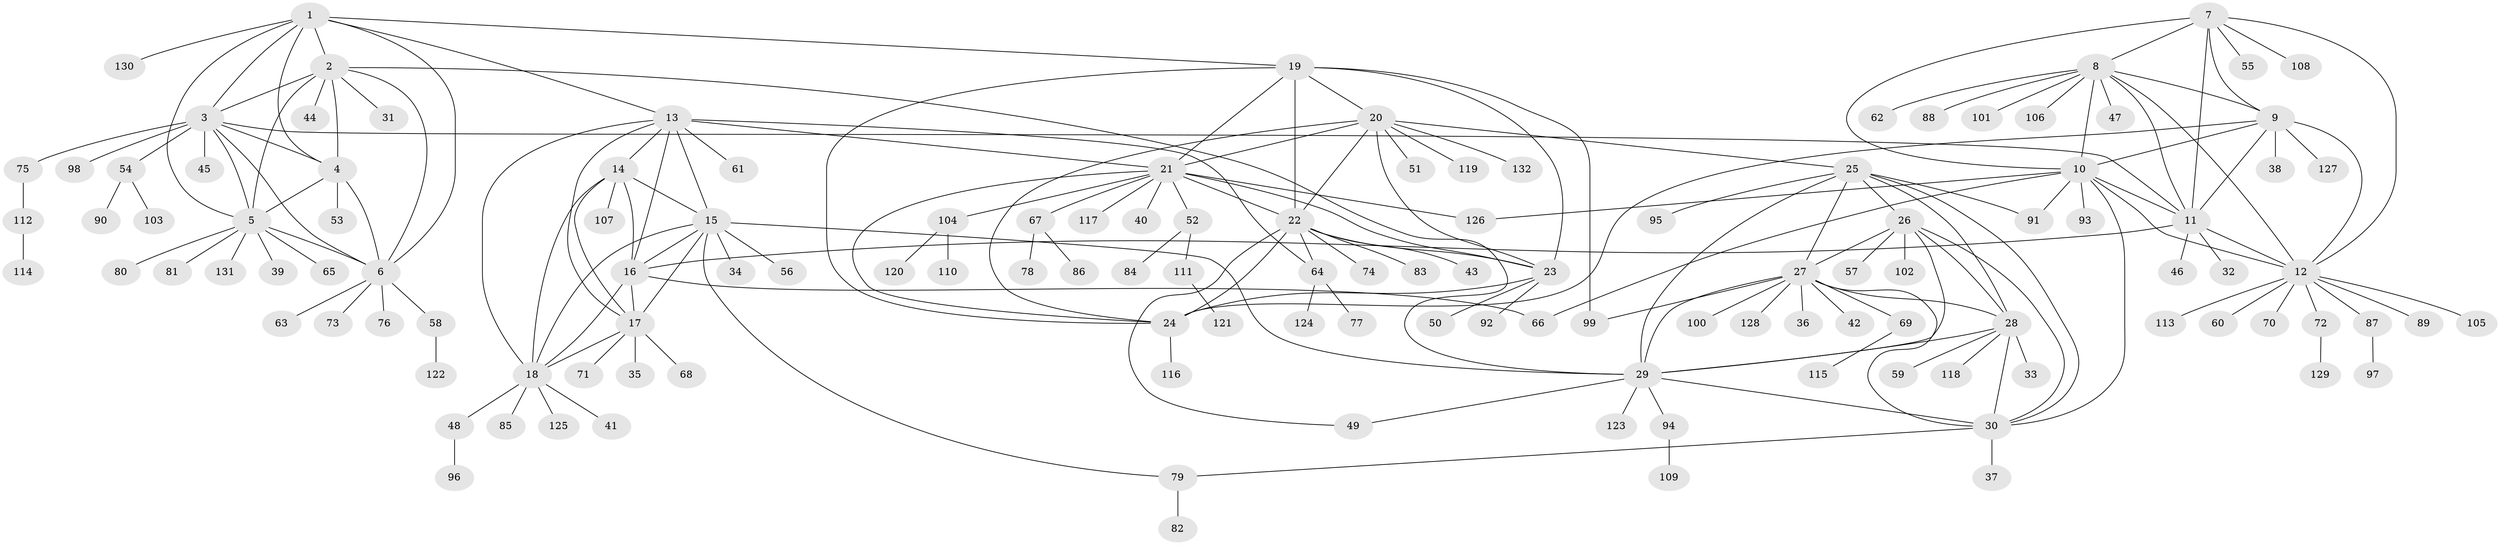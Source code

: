 // Generated by graph-tools (version 1.1) at 2025/11/02/27/25 16:11:36]
// undirected, 132 vertices, 194 edges
graph export_dot {
graph [start="1"]
  node [color=gray90,style=filled];
  1;
  2;
  3;
  4;
  5;
  6;
  7;
  8;
  9;
  10;
  11;
  12;
  13;
  14;
  15;
  16;
  17;
  18;
  19;
  20;
  21;
  22;
  23;
  24;
  25;
  26;
  27;
  28;
  29;
  30;
  31;
  32;
  33;
  34;
  35;
  36;
  37;
  38;
  39;
  40;
  41;
  42;
  43;
  44;
  45;
  46;
  47;
  48;
  49;
  50;
  51;
  52;
  53;
  54;
  55;
  56;
  57;
  58;
  59;
  60;
  61;
  62;
  63;
  64;
  65;
  66;
  67;
  68;
  69;
  70;
  71;
  72;
  73;
  74;
  75;
  76;
  77;
  78;
  79;
  80;
  81;
  82;
  83;
  84;
  85;
  86;
  87;
  88;
  89;
  90;
  91;
  92;
  93;
  94;
  95;
  96;
  97;
  98;
  99;
  100;
  101;
  102;
  103;
  104;
  105;
  106;
  107;
  108;
  109;
  110;
  111;
  112;
  113;
  114;
  115;
  116;
  117;
  118;
  119;
  120;
  121;
  122;
  123;
  124;
  125;
  126;
  127;
  128;
  129;
  130;
  131;
  132;
  1 -- 2;
  1 -- 3;
  1 -- 4;
  1 -- 5;
  1 -- 6;
  1 -- 13;
  1 -- 19;
  1 -- 130;
  2 -- 3;
  2 -- 4;
  2 -- 5;
  2 -- 6;
  2 -- 29;
  2 -- 31;
  2 -- 44;
  3 -- 4;
  3 -- 5;
  3 -- 6;
  3 -- 11;
  3 -- 45;
  3 -- 54;
  3 -- 75;
  3 -- 98;
  4 -- 5;
  4 -- 6;
  4 -- 53;
  5 -- 6;
  5 -- 39;
  5 -- 65;
  5 -- 80;
  5 -- 81;
  5 -- 131;
  6 -- 58;
  6 -- 63;
  6 -- 73;
  6 -- 76;
  7 -- 8;
  7 -- 9;
  7 -- 10;
  7 -- 11;
  7 -- 12;
  7 -- 55;
  7 -- 108;
  8 -- 9;
  8 -- 10;
  8 -- 11;
  8 -- 12;
  8 -- 47;
  8 -- 62;
  8 -- 88;
  8 -- 101;
  8 -- 106;
  9 -- 10;
  9 -- 11;
  9 -- 12;
  9 -- 24;
  9 -- 38;
  9 -- 127;
  10 -- 11;
  10 -- 12;
  10 -- 30;
  10 -- 66;
  10 -- 91;
  10 -- 93;
  10 -- 126;
  11 -- 12;
  11 -- 16;
  11 -- 32;
  11 -- 46;
  12 -- 60;
  12 -- 70;
  12 -- 72;
  12 -- 87;
  12 -- 89;
  12 -- 105;
  12 -- 113;
  13 -- 14;
  13 -- 15;
  13 -- 16;
  13 -- 17;
  13 -- 18;
  13 -- 21;
  13 -- 61;
  13 -- 64;
  14 -- 15;
  14 -- 16;
  14 -- 17;
  14 -- 18;
  14 -- 107;
  15 -- 16;
  15 -- 17;
  15 -- 18;
  15 -- 29;
  15 -- 34;
  15 -- 56;
  15 -- 79;
  16 -- 17;
  16 -- 18;
  16 -- 66;
  17 -- 18;
  17 -- 35;
  17 -- 68;
  17 -- 71;
  18 -- 41;
  18 -- 48;
  18 -- 85;
  18 -- 125;
  19 -- 20;
  19 -- 21;
  19 -- 22;
  19 -- 23;
  19 -- 24;
  19 -- 99;
  20 -- 21;
  20 -- 22;
  20 -- 23;
  20 -- 24;
  20 -- 25;
  20 -- 51;
  20 -- 119;
  20 -- 132;
  21 -- 22;
  21 -- 23;
  21 -- 24;
  21 -- 40;
  21 -- 52;
  21 -- 67;
  21 -- 104;
  21 -- 117;
  21 -- 126;
  22 -- 23;
  22 -- 24;
  22 -- 43;
  22 -- 49;
  22 -- 64;
  22 -- 74;
  22 -- 83;
  23 -- 24;
  23 -- 50;
  23 -- 92;
  24 -- 116;
  25 -- 26;
  25 -- 27;
  25 -- 28;
  25 -- 29;
  25 -- 30;
  25 -- 91;
  25 -- 95;
  26 -- 27;
  26 -- 28;
  26 -- 29;
  26 -- 30;
  26 -- 57;
  26 -- 102;
  27 -- 28;
  27 -- 29;
  27 -- 30;
  27 -- 36;
  27 -- 42;
  27 -- 69;
  27 -- 99;
  27 -- 100;
  27 -- 128;
  28 -- 29;
  28 -- 30;
  28 -- 33;
  28 -- 59;
  28 -- 118;
  29 -- 30;
  29 -- 49;
  29 -- 94;
  29 -- 123;
  30 -- 37;
  30 -- 79;
  48 -- 96;
  52 -- 84;
  52 -- 111;
  54 -- 90;
  54 -- 103;
  58 -- 122;
  64 -- 77;
  64 -- 124;
  67 -- 78;
  67 -- 86;
  69 -- 115;
  72 -- 129;
  75 -- 112;
  79 -- 82;
  87 -- 97;
  94 -- 109;
  104 -- 110;
  104 -- 120;
  111 -- 121;
  112 -- 114;
}
